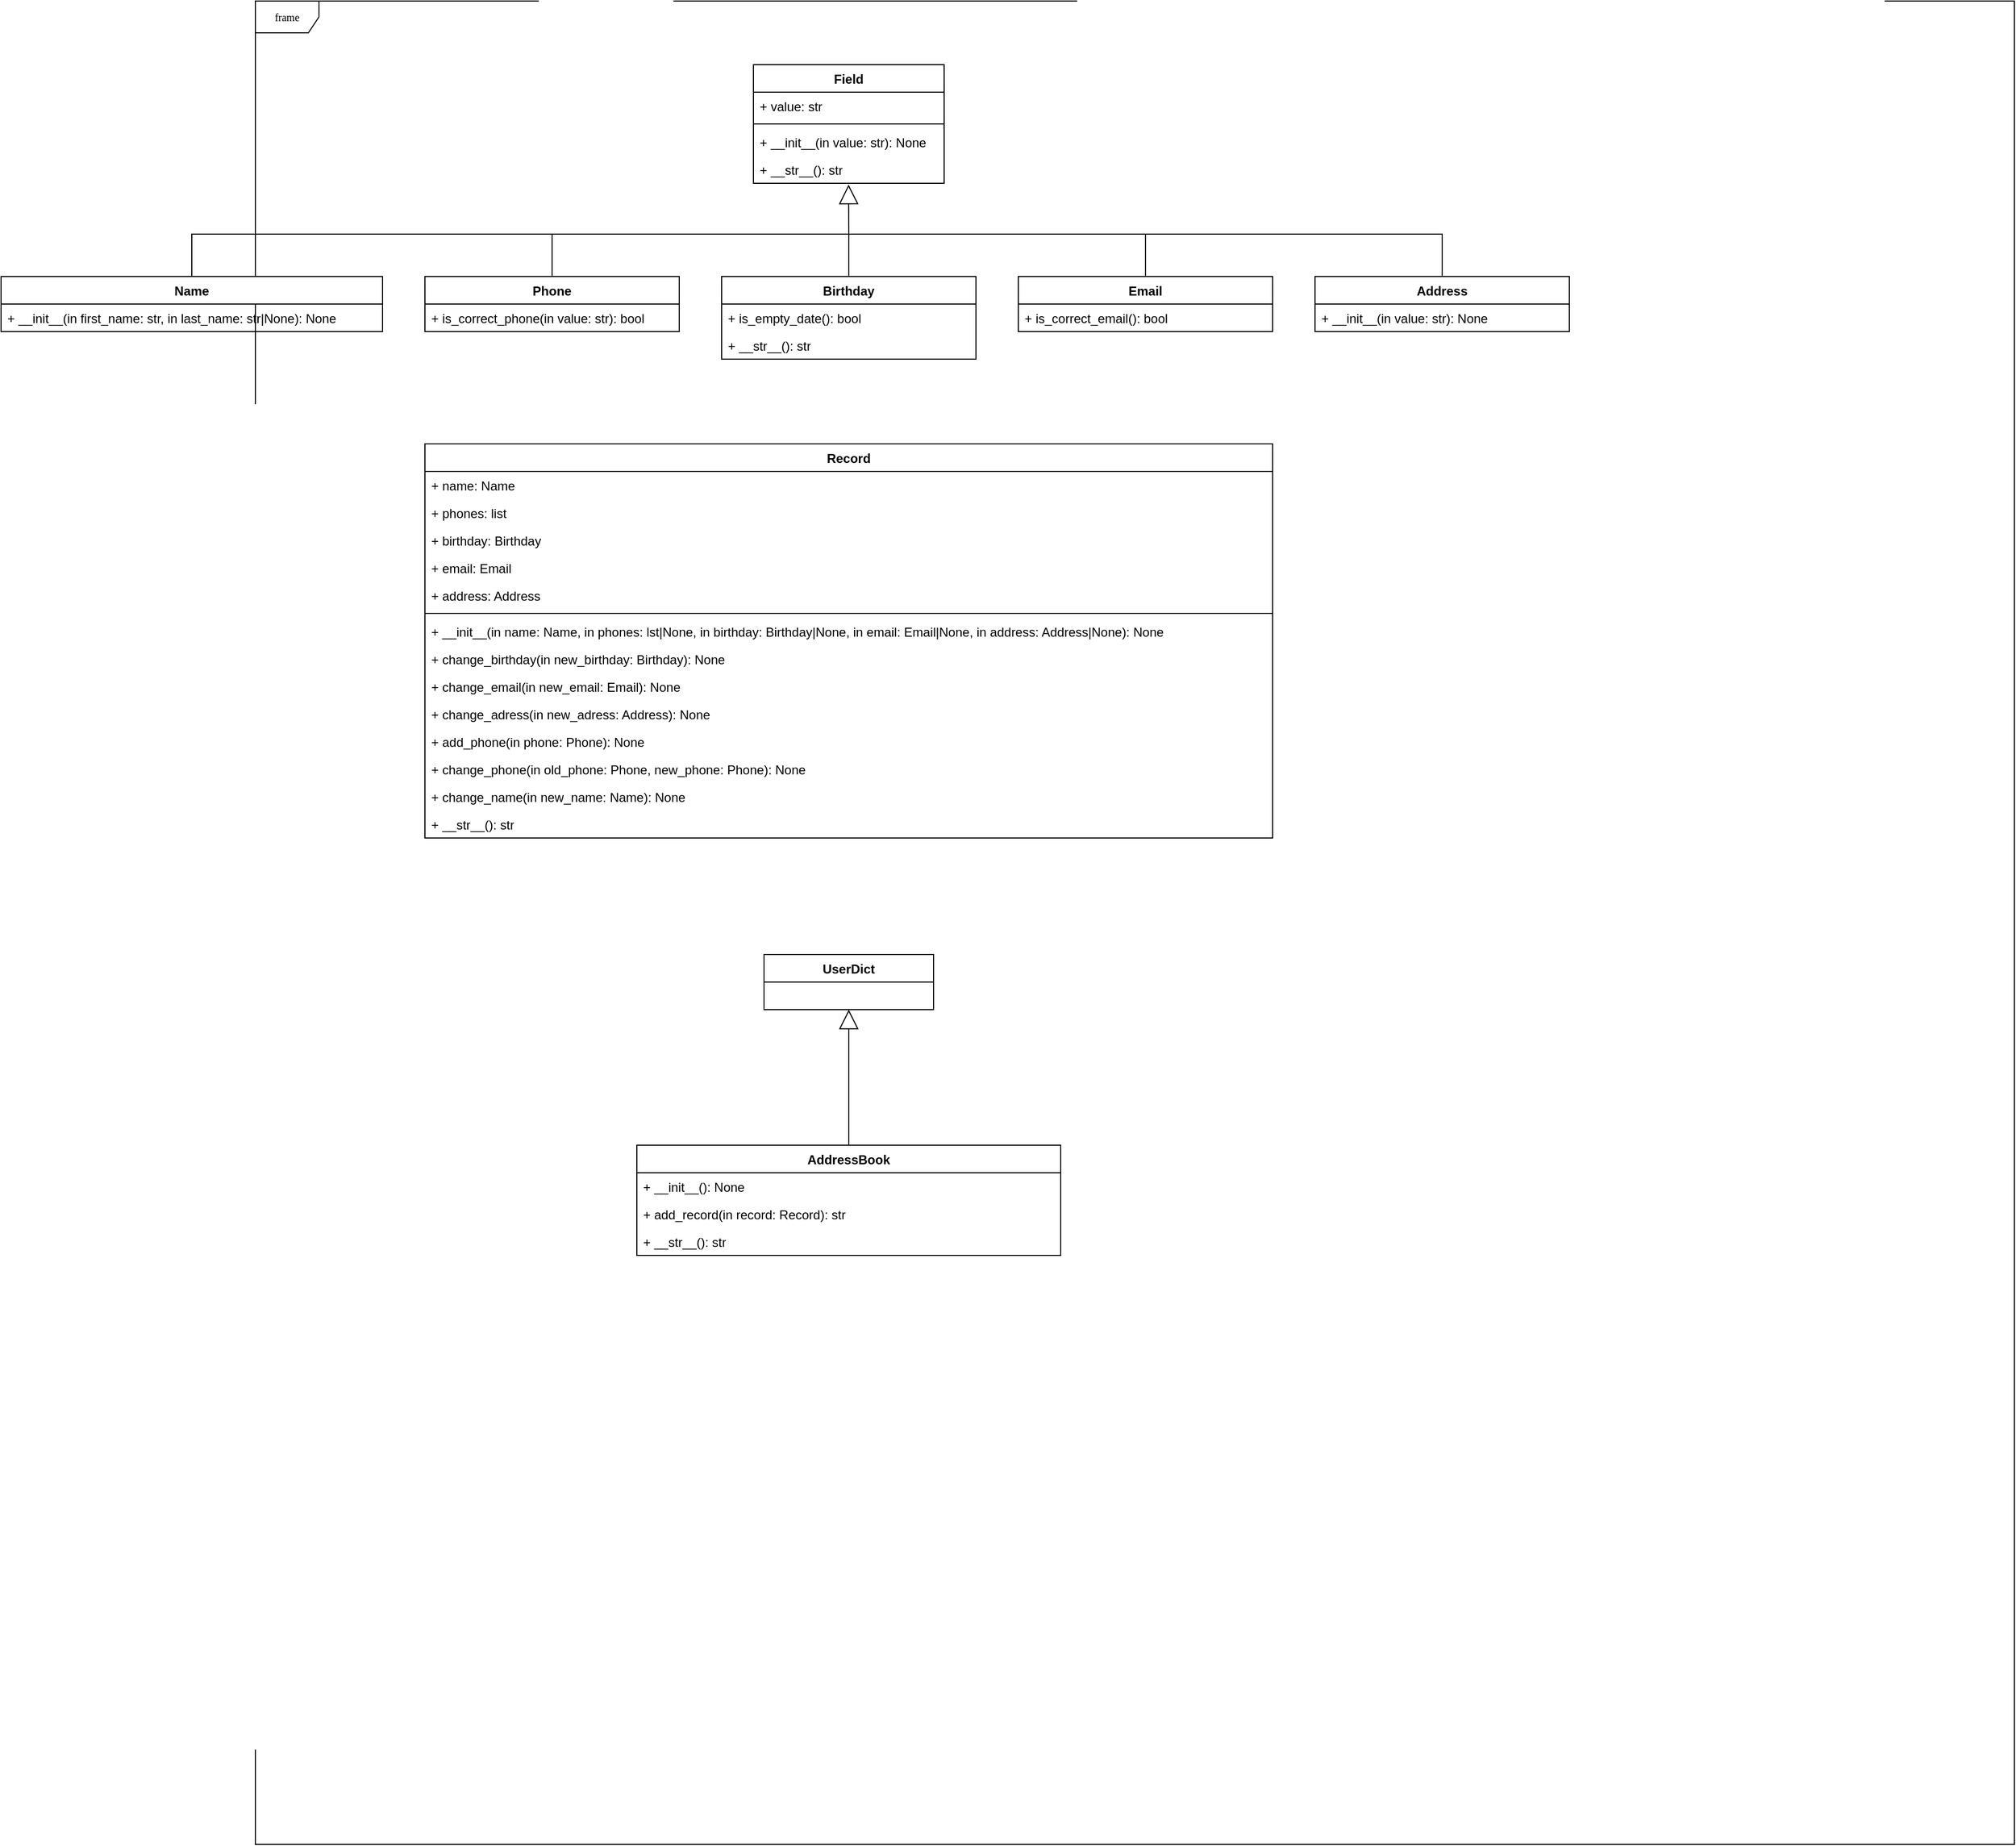 <mxfile version="21.6.8" type="github">
  <diagram name="Page-1" id="c4acf3e9-155e-7222-9cf6-157b1a14988f">
    <mxGraphModel dx="1035" dy="602" grid="1" gridSize="10" guides="1" tooltips="1" connect="1" arrows="1" fold="1" page="1" pageScale="1" pageWidth="850" pageHeight="1100" background="none" math="0" shadow="0">
      <root>
        <mxCell id="0" />
        <mxCell id="1" parent="0" />
        <mxCell id="17acba5748e5396b-1" value="frame" style="shape=umlFrame;whiteSpace=wrap;html=1;rounded=0;shadow=0;comic=0;labelBackgroundColor=none;strokeWidth=1;fontFamily=Verdana;fontSize=10;align=center;" parent="1" vertex="1">
          <mxGeometry x="280" y="20" width="1660" height="1740" as="geometry" />
        </mxCell>
        <mxCell id="bwZgKnfz8c7N0l1E8Si0-1" value="Field" style="swimlane;fontStyle=1;align=center;verticalAlign=top;childLayout=stackLayout;horizontal=1;startSize=26;horizontalStack=0;resizeParent=1;resizeParentMax=0;resizeLast=0;collapsible=1;marginBottom=0;whiteSpace=wrap;html=1;" vertex="1" parent="1">
          <mxGeometry x="750" y="80" width="180" height="112" as="geometry" />
        </mxCell>
        <mxCell id="bwZgKnfz8c7N0l1E8Si0-2" value="+ value: str" style="text;strokeColor=none;fillColor=none;align=left;verticalAlign=top;spacingLeft=4;spacingRight=4;overflow=hidden;rotatable=0;points=[[0,0.5],[1,0.5]];portConstraint=eastwest;whiteSpace=wrap;html=1;" vertex="1" parent="bwZgKnfz8c7N0l1E8Si0-1">
          <mxGeometry y="26" width="180" height="26" as="geometry" />
        </mxCell>
        <mxCell id="bwZgKnfz8c7N0l1E8Si0-3" value="" style="line;strokeWidth=1;fillColor=none;align=left;verticalAlign=middle;spacingTop=-1;spacingLeft=3;spacingRight=3;rotatable=0;labelPosition=right;points=[];portConstraint=eastwest;strokeColor=inherit;" vertex="1" parent="bwZgKnfz8c7N0l1E8Si0-1">
          <mxGeometry y="52" width="180" height="8" as="geometry" />
        </mxCell>
        <mxCell id="bwZgKnfz8c7N0l1E8Si0-4" value="+ __init__(in value: str): None" style="text;strokeColor=none;fillColor=none;align=left;verticalAlign=top;spacingLeft=4;spacingRight=4;overflow=hidden;rotatable=0;points=[[0,0.5],[1,0.5]];portConstraint=eastwest;whiteSpace=wrap;html=1;" vertex="1" parent="bwZgKnfz8c7N0l1E8Si0-1">
          <mxGeometry y="60" width="180" height="26" as="geometry" />
        </mxCell>
        <mxCell id="bwZgKnfz8c7N0l1E8Si0-5" value="+ __str__(): str" style="text;strokeColor=none;fillColor=none;align=left;verticalAlign=top;spacingLeft=4;spacingRight=4;overflow=hidden;rotatable=0;points=[[0,0.5],[1,0.5]];portConstraint=eastwest;whiteSpace=wrap;html=1;" vertex="1" parent="bwZgKnfz8c7N0l1E8Si0-1">
          <mxGeometry y="86" width="180" height="26" as="geometry" />
        </mxCell>
        <mxCell id="bwZgKnfz8c7N0l1E8Si0-6" value="Name" style="swimlane;fontStyle=1;align=center;verticalAlign=top;childLayout=stackLayout;horizontal=1;startSize=26;horizontalStack=0;resizeParent=1;resizeParentMax=0;resizeLast=0;collapsible=1;marginBottom=0;whiteSpace=wrap;html=1;" vertex="1" parent="1">
          <mxGeometry x="40" y="280" width="360" height="52" as="geometry" />
        </mxCell>
        <mxCell id="bwZgKnfz8c7N0l1E8Si0-9" value="+ __init__(in&amp;nbsp;first_name: str, in last_name&lt;span style=&quot;border-color: var(--border-color); background-color: initial;&quot;&gt;: str|None&lt;/span&gt;&lt;span style=&quot;background-color: initial;&quot;&gt;): None&lt;/span&gt;" style="text;strokeColor=none;fillColor=none;align=left;verticalAlign=top;spacingLeft=4;spacingRight=4;overflow=hidden;rotatable=0;points=[[0,0.5],[1,0.5]];portConstraint=eastwest;whiteSpace=wrap;html=1;" vertex="1" parent="bwZgKnfz8c7N0l1E8Si0-6">
          <mxGeometry y="26" width="360" height="26" as="geometry" />
        </mxCell>
        <mxCell id="bwZgKnfz8c7N0l1E8Si0-12" value="Phone" style="swimlane;fontStyle=1;align=center;verticalAlign=top;childLayout=stackLayout;horizontal=1;startSize=26;horizontalStack=0;resizeParent=1;resizeParentMax=0;resizeLast=0;collapsible=1;marginBottom=0;whiteSpace=wrap;html=1;" vertex="1" parent="1">
          <mxGeometry x="440" y="280" width="240" height="52" as="geometry" />
        </mxCell>
        <mxCell id="bwZgKnfz8c7N0l1E8Si0-13" value="+&amp;nbsp;is_correct_phone&lt;span style=&quot;background-color: initial;&quot;&gt;(in&amp;nbsp;value: str&lt;/span&gt;&lt;span style=&quot;background-color: initial;&quot;&gt;): bool&lt;/span&gt;" style="text;strokeColor=none;fillColor=none;align=left;verticalAlign=top;spacingLeft=4;spacingRight=4;overflow=hidden;rotatable=0;points=[[0,0.5],[1,0.5]];portConstraint=eastwest;whiteSpace=wrap;html=1;" vertex="1" parent="bwZgKnfz8c7N0l1E8Si0-12">
          <mxGeometry y="26" width="240" height="26" as="geometry" />
        </mxCell>
        <mxCell id="bwZgKnfz8c7N0l1E8Si0-16" value="Birthday" style="swimlane;fontStyle=1;align=center;verticalAlign=top;childLayout=stackLayout;horizontal=1;startSize=26;horizontalStack=0;resizeParent=1;resizeParentMax=0;resizeLast=0;collapsible=1;marginBottom=0;whiteSpace=wrap;html=1;" vertex="1" parent="1">
          <mxGeometry x="720" y="280" width="240" height="78" as="geometry" />
        </mxCell>
        <mxCell id="bwZgKnfz8c7N0l1E8Si0-17" value="+&amp;nbsp;is_empty_date&lt;span style=&quot;background-color: initial;&quot;&gt;(&lt;/span&gt;&lt;span style=&quot;background-color: initial;&quot;&gt;): bool&lt;/span&gt;" style="text;strokeColor=none;fillColor=none;align=left;verticalAlign=top;spacingLeft=4;spacingRight=4;overflow=hidden;rotatable=0;points=[[0,0.5],[1,0.5]];portConstraint=eastwest;whiteSpace=wrap;html=1;" vertex="1" parent="bwZgKnfz8c7N0l1E8Si0-16">
          <mxGeometry y="26" width="240" height="26" as="geometry" />
        </mxCell>
        <mxCell id="bwZgKnfz8c7N0l1E8Si0-18" value="+ __str__&lt;span style=&quot;background-color: initial;&quot;&gt;(&lt;/span&gt;&lt;span style=&quot;background-color: initial;&quot;&gt;): str&lt;/span&gt;" style="text;strokeColor=none;fillColor=none;align=left;verticalAlign=top;spacingLeft=4;spacingRight=4;overflow=hidden;rotatable=0;points=[[0,0.5],[1,0.5]];portConstraint=eastwest;whiteSpace=wrap;html=1;" vertex="1" parent="bwZgKnfz8c7N0l1E8Si0-16">
          <mxGeometry y="52" width="240" height="26" as="geometry" />
        </mxCell>
        <mxCell id="bwZgKnfz8c7N0l1E8Si0-19" value="Email" style="swimlane;fontStyle=1;align=center;verticalAlign=top;childLayout=stackLayout;horizontal=1;startSize=26;horizontalStack=0;resizeParent=1;resizeParentMax=0;resizeLast=0;collapsible=1;marginBottom=0;whiteSpace=wrap;html=1;" vertex="1" parent="1">
          <mxGeometry x="1000" y="280" width="240" height="52" as="geometry" />
        </mxCell>
        <mxCell id="bwZgKnfz8c7N0l1E8Si0-20" value="+&amp;nbsp;is_correct_email&lt;span style=&quot;background-color: initial;&quot;&gt;(&lt;/span&gt;&lt;span style=&quot;background-color: initial;&quot;&gt;): bool&lt;/span&gt;" style="text;strokeColor=none;fillColor=none;align=left;verticalAlign=top;spacingLeft=4;spacingRight=4;overflow=hidden;rotatable=0;points=[[0,0.5],[1,0.5]];portConstraint=eastwest;whiteSpace=wrap;html=1;" vertex="1" parent="bwZgKnfz8c7N0l1E8Si0-19">
          <mxGeometry y="26" width="240" height="26" as="geometry" />
        </mxCell>
        <mxCell id="bwZgKnfz8c7N0l1E8Si0-24" value="" style="endArrow=block;endSize=16;endFill=0;html=1;rounded=0;exitX=0.5;exitY=0;exitDx=0;exitDy=0;entryX=0.499;entryY=1.047;entryDx=0;entryDy=0;entryPerimeter=0;snapToPoint=0;fixDash=0;enumerate=0;orthogonal=0;comic=0;flowAnimation=0;ignoreEdge=0;" edge="1" parent="1" source="bwZgKnfz8c7N0l1E8Si0-6" target="bwZgKnfz8c7N0l1E8Si0-5">
          <mxGeometry x="0.125" y="40" width="160" relative="1" as="geometry">
            <mxPoint x="170" y="430" as="sourcePoint" />
            <mxPoint x="849" y="200" as="targetPoint" />
            <Array as="points">
              <mxPoint x="220" y="240" />
              <mxPoint x="760" y="240" />
              <mxPoint x="840" y="240" />
            </Array>
            <mxPoint as="offset" />
          </mxGeometry>
        </mxCell>
        <mxCell id="bwZgKnfz8c7N0l1E8Si0-22" value="Address" style="swimlane;fontStyle=1;align=center;verticalAlign=top;childLayout=stackLayout;horizontal=1;startSize=26;horizontalStack=0;resizeParent=1;resizeParentMax=0;resizeLast=0;collapsible=1;marginBottom=0;whiteSpace=wrap;html=1;" vertex="1" parent="1">
          <mxGeometry x="1280" y="280" width="240" height="52" as="geometry" />
        </mxCell>
        <mxCell id="bwZgKnfz8c7N0l1E8Si0-23" value="+ __init__(in value: str): None" style="text;strokeColor=none;fillColor=none;align=left;verticalAlign=top;spacingLeft=4;spacingRight=4;overflow=hidden;rotatable=0;points=[[0,0.5],[1,0.5]];portConstraint=eastwest;whiteSpace=wrap;html=1;" vertex="1" parent="bwZgKnfz8c7N0l1E8Si0-22">
          <mxGeometry y="26" width="240" height="26" as="geometry" />
        </mxCell>
        <mxCell id="bwZgKnfz8c7N0l1E8Si0-37" value="" style="endArrow=none;html=1;rounded=0;exitX=0.5;exitY=0;exitDx=0;exitDy=0;" edge="1" parent="1" source="bwZgKnfz8c7N0l1E8Si0-12">
          <mxGeometry width="50" height="50" relative="1" as="geometry">
            <mxPoint x="590" y="270" as="sourcePoint" />
            <mxPoint x="560" y="240" as="targetPoint" />
          </mxGeometry>
        </mxCell>
        <mxCell id="bwZgKnfz8c7N0l1E8Si0-38" value="" style="endArrow=none;html=1;rounded=0;exitX=0.5;exitY=0;exitDx=0;exitDy=0;" edge="1" parent="1" source="bwZgKnfz8c7N0l1E8Si0-16">
          <mxGeometry width="50" height="50" relative="1" as="geometry">
            <mxPoint x="590" y="270" as="sourcePoint" />
            <mxPoint x="840" y="240" as="targetPoint" />
          </mxGeometry>
        </mxCell>
        <mxCell id="bwZgKnfz8c7N0l1E8Si0-39" value="" style="endArrow=none;html=1;rounded=0;exitX=0.5;exitY=0;exitDx=0;exitDy=0;" edge="1" parent="1" source="bwZgKnfz8c7N0l1E8Si0-22">
          <mxGeometry width="50" height="50" relative="1" as="geometry">
            <mxPoint x="1070" y="270" as="sourcePoint" />
            <mxPoint x="840" y="240" as="targetPoint" />
            <Array as="points">
              <mxPoint x="1400" y="240" />
              <mxPoint x="1120" y="240" />
            </Array>
          </mxGeometry>
        </mxCell>
        <mxCell id="bwZgKnfz8c7N0l1E8Si0-40" value="" style="endArrow=none;html=1;rounded=0;exitX=0.5;exitY=0;exitDx=0;exitDy=0;" edge="1" parent="1" source="bwZgKnfz8c7N0l1E8Si0-19">
          <mxGeometry width="50" height="50" relative="1" as="geometry">
            <mxPoint x="1020" y="540" as="sourcePoint" />
            <mxPoint x="1120" y="240" as="targetPoint" />
          </mxGeometry>
        </mxCell>
        <mxCell id="bwZgKnfz8c7N0l1E8Si0-44" value="Record" style="swimlane;fontStyle=1;align=center;verticalAlign=top;childLayout=stackLayout;horizontal=1;startSize=26;horizontalStack=0;resizeParent=1;resizeParentMax=0;resizeLast=0;collapsible=1;marginBottom=0;whiteSpace=wrap;html=1;" vertex="1" parent="1">
          <mxGeometry x="440" y="438" width="800" height="372" as="geometry" />
        </mxCell>
        <mxCell id="bwZgKnfz8c7N0l1E8Si0-45" value="+ name: Name" style="text;strokeColor=none;fillColor=none;align=left;verticalAlign=top;spacingLeft=4;spacingRight=4;overflow=hidden;rotatable=0;points=[[0,0.5],[1,0.5]];portConstraint=eastwest;whiteSpace=wrap;html=1;" vertex="1" parent="bwZgKnfz8c7N0l1E8Si0-44">
          <mxGeometry y="26" width="800" height="26" as="geometry" />
        </mxCell>
        <mxCell id="bwZgKnfz8c7N0l1E8Si0-50" value="+ phones: list" style="text;strokeColor=none;fillColor=none;align=left;verticalAlign=top;spacingLeft=4;spacingRight=4;overflow=hidden;rotatable=0;points=[[0,0.5],[1,0.5]];portConstraint=eastwest;whiteSpace=wrap;html=1;" vertex="1" parent="bwZgKnfz8c7N0l1E8Si0-44">
          <mxGeometry y="52" width="800" height="26" as="geometry" />
        </mxCell>
        <mxCell id="bwZgKnfz8c7N0l1E8Si0-51" value="+ birthday: Birthday" style="text;strokeColor=none;fillColor=none;align=left;verticalAlign=top;spacingLeft=4;spacingRight=4;overflow=hidden;rotatable=0;points=[[0,0.5],[1,0.5]];portConstraint=eastwest;whiteSpace=wrap;html=1;" vertex="1" parent="bwZgKnfz8c7N0l1E8Si0-44">
          <mxGeometry y="78" width="800" height="26" as="geometry" />
        </mxCell>
        <mxCell id="bwZgKnfz8c7N0l1E8Si0-52" value="+ email: Email" style="text;strokeColor=none;fillColor=none;align=left;verticalAlign=top;spacingLeft=4;spacingRight=4;overflow=hidden;rotatable=0;points=[[0,0.5],[1,0.5]];portConstraint=eastwest;whiteSpace=wrap;html=1;" vertex="1" parent="bwZgKnfz8c7N0l1E8Si0-44">
          <mxGeometry y="104" width="800" height="26" as="geometry" />
        </mxCell>
        <mxCell id="bwZgKnfz8c7N0l1E8Si0-53" value="+ address: Address" style="text;strokeColor=none;fillColor=none;align=left;verticalAlign=top;spacingLeft=4;spacingRight=4;overflow=hidden;rotatable=0;points=[[0,0.5],[1,0.5]];portConstraint=eastwest;whiteSpace=wrap;html=1;" vertex="1" parent="bwZgKnfz8c7N0l1E8Si0-44">
          <mxGeometry y="130" width="800" height="26" as="geometry" />
        </mxCell>
        <mxCell id="bwZgKnfz8c7N0l1E8Si0-46" value="" style="line;strokeWidth=1;fillColor=none;align=left;verticalAlign=middle;spacingTop=-1;spacingLeft=3;spacingRight=3;rotatable=0;labelPosition=right;points=[];portConstraint=eastwest;strokeColor=inherit;" vertex="1" parent="bwZgKnfz8c7N0l1E8Si0-44">
          <mxGeometry y="156" width="800" height="8" as="geometry" />
        </mxCell>
        <mxCell id="bwZgKnfz8c7N0l1E8Si0-54" value="+ __init__(in name: Name, in phones: lst|None, in birthday: Birthday|None, in email: Email|None, in address: Address|None): None" style="text;strokeColor=none;fillColor=none;align=left;verticalAlign=top;spacingLeft=4;spacingRight=4;overflow=hidden;rotatable=0;points=[[0,0.5],[1,0.5]];portConstraint=eastwest;whiteSpace=wrap;html=1;" vertex="1" parent="bwZgKnfz8c7N0l1E8Si0-44">
          <mxGeometry y="164" width="800" height="26" as="geometry" />
        </mxCell>
        <mxCell id="bwZgKnfz8c7N0l1E8Si0-47" value="+&amp;nbsp;change_birthday&lt;span style=&quot;background-color: initial;&quot;&gt;(in new_birthday: Birthday): None&lt;/span&gt;" style="text;strokeColor=none;fillColor=none;align=left;verticalAlign=top;spacingLeft=4;spacingRight=4;overflow=hidden;rotatable=0;points=[[0,0.5],[1,0.5]];portConstraint=eastwest;whiteSpace=wrap;html=1;" vertex="1" parent="bwZgKnfz8c7N0l1E8Si0-44">
          <mxGeometry y="190" width="800" height="26" as="geometry" />
        </mxCell>
        <mxCell id="bwZgKnfz8c7N0l1E8Si0-55" value="+&amp;nbsp;change_email&lt;span style=&quot;background-color: initial;&quot;&gt;(in new_email: Email): None&lt;/span&gt;" style="text;strokeColor=none;fillColor=none;align=left;verticalAlign=top;spacingLeft=4;spacingRight=4;overflow=hidden;rotatable=0;points=[[0,0.5],[1,0.5]];portConstraint=eastwest;whiteSpace=wrap;html=1;" vertex="1" parent="bwZgKnfz8c7N0l1E8Si0-44">
          <mxGeometry y="216" width="800" height="26" as="geometry" />
        </mxCell>
        <mxCell id="bwZgKnfz8c7N0l1E8Si0-56" value="+&amp;nbsp;change_adress&lt;span style=&quot;background-color: initial;&quot;&gt;(in new_adress: Address): None&lt;/span&gt;" style="text;strokeColor=none;fillColor=none;align=left;verticalAlign=top;spacingLeft=4;spacingRight=4;overflow=hidden;rotatable=0;points=[[0,0.5],[1,0.5]];portConstraint=eastwest;whiteSpace=wrap;html=1;" vertex="1" parent="bwZgKnfz8c7N0l1E8Si0-44">
          <mxGeometry y="242" width="800" height="26" as="geometry" />
        </mxCell>
        <mxCell id="bwZgKnfz8c7N0l1E8Si0-57" value="+&amp;nbsp;add_phone&lt;span style=&quot;background-color: initial;&quot;&gt;(in phone: Phone): None&lt;/span&gt;" style="text;strokeColor=none;fillColor=none;align=left;verticalAlign=top;spacingLeft=4;spacingRight=4;overflow=hidden;rotatable=0;points=[[0,0.5],[1,0.5]];portConstraint=eastwest;whiteSpace=wrap;html=1;" vertex="1" parent="bwZgKnfz8c7N0l1E8Si0-44">
          <mxGeometry y="268" width="800" height="26" as="geometry" />
        </mxCell>
        <mxCell id="bwZgKnfz8c7N0l1E8Si0-58" value="+&amp;nbsp;change_phone&lt;span style=&quot;background-color: initial;&quot;&gt;(in old_phone: Phone, new_phone: Phone): None&lt;/span&gt;" style="text;strokeColor=none;fillColor=none;align=left;verticalAlign=top;spacingLeft=4;spacingRight=4;overflow=hidden;rotatable=0;points=[[0,0.5],[1,0.5]];portConstraint=eastwest;whiteSpace=wrap;html=1;" vertex="1" parent="bwZgKnfz8c7N0l1E8Si0-44">
          <mxGeometry y="294" width="800" height="26" as="geometry" />
        </mxCell>
        <mxCell id="bwZgKnfz8c7N0l1E8Si0-59" value="+&amp;nbsp;change_name&lt;span style=&quot;background-color: initial;&quot;&gt;(in new_name: Name): None&lt;/span&gt;" style="text;strokeColor=none;fillColor=none;align=left;verticalAlign=top;spacingLeft=4;spacingRight=4;overflow=hidden;rotatable=0;points=[[0,0.5],[1,0.5]];portConstraint=eastwest;whiteSpace=wrap;html=1;" vertex="1" parent="bwZgKnfz8c7N0l1E8Si0-44">
          <mxGeometry y="320" width="800" height="26" as="geometry" />
        </mxCell>
        <mxCell id="bwZgKnfz8c7N0l1E8Si0-48" value="+ __str__(): str" style="text;strokeColor=none;fillColor=none;align=left;verticalAlign=top;spacingLeft=4;spacingRight=4;overflow=hidden;rotatable=0;points=[[0,0.5],[1,0.5]];portConstraint=eastwest;whiteSpace=wrap;html=1;" vertex="1" parent="bwZgKnfz8c7N0l1E8Si0-44">
          <mxGeometry y="346" width="800" height="26" as="geometry" />
        </mxCell>
        <mxCell id="bwZgKnfz8c7N0l1E8Si0-60" value="AddressBook" style="swimlane;fontStyle=1;align=center;verticalAlign=top;childLayout=stackLayout;horizontal=1;startSize=26;horizontalStack=0;resizeParent=1;resizeParentMax=0;resizeLast=0;collapsible=1;marginBottom=0;whiteSpace=wrap;html=1;" vertex="1" parent="1">
          <mxGeometry x="640" y="1100" width="400" height="104" as="geometry" />
        </mxCell>
        <mxCell id="bwZgKnfz8c7N0l1E8Si0-67" value="+ __init__(): None" style="text;strokeColor=none;fillColor=none;align=left;verticalAlign=top;spacingLeft=4;spacingRight=4;overflow=hidden;rotatable=0;points=[[0,0.5],[1,0.5]];portConstraint=eastwest;whiteSpace=wrap;html=1;" vertex="1" parent="bwZgKnfz8c7N0l1E8Si0-60">
          <mxGeometry y="26" width="400" height="26" as="geometry" />
        </mxCell>
        <mxCell id="bwZgKnfz8c7N0l1E8Si0-68" value="+&amp;nbsp;add_record&lt;span style=&quot;background-color: initial;&quot;&gt;(in record: Record): str&lt;/span&gt;" style="text;strokeColor=none;fillColor=none;align=left;verticalAlign=top;spacingLeft=4;spacingRight=4;overflow=hidden;rotatable=0;points=[[0,0.5],[1,0.5]];portConstraint=eastwest;whiteSpace=wrap;html=1;" vertex="1" parent="bwZgKnfz8c7N0l1E8Si0-60">
          <mxGeometry y="52" width="400" height="26" as="geometry" />
        </mxCell>
        <mxCell id="bwZgKnfz8c7N0l1E8Si0-74" value="+ __str__(): str" style="text;strokeColor=none;fillColor=none;align=left;verticalAlign=top;spacingLeft=4;spacingRight=4;overflow=hidden;rotatable=0;points=[[0,0.5],[1,0.5]];portConstraint=eastwest;whiteSpace=wrap;html=1;" vertex="1" parent="bwZgKnfz8c7N0l1E8Si0-60">
          <mxGeometry y="78" width="400" height="26" as="geometry" />
        </mxCell>
        <mxCell id="bwZgKnfz8c7N0l1E8Si0-75" value="UserDict" style="swimlane;fontStyle=1;align=center;verticalAlign=top;childLayout=stackLayout;horizontal=1;startSize=26;horizontalStack=0;resizeParent=1;resizeParentMax=0;resizeLast=0;collapsible=1;marginBottom=0;whiteSpace=wrap;html=1;" vertex="1" parent="1">
          <mxGeometry x="760" y="920" width="160" height="52" as="geometry" />
        </mxCell>
        <mxCell id="bwZgKnfz8c7N0l1E8Si0-80" value="" style="endArrow=block;endSize=16;endFill=0;html=1;rounded=0;entryX=0.5;entryY=1;entryDx=0;entryDy=0;" edge="1" parent="1" source="bwZgKnfz8c7N0l1E8Si0-60" target="bwZgKnfz8c7N0l1E8Si0-75">
          <mxGeometry width="160" relative="1" as="geometry">
            <mxPoint x="860" y="1050" as="sourcePoint" />
            <mxPoint x="1020" y="1050" as="targetPoint" />
          </mxGeometry>
        </mxCell>
      </root>
    </mxGraphModel>
  </diagram>
</mxfile>
